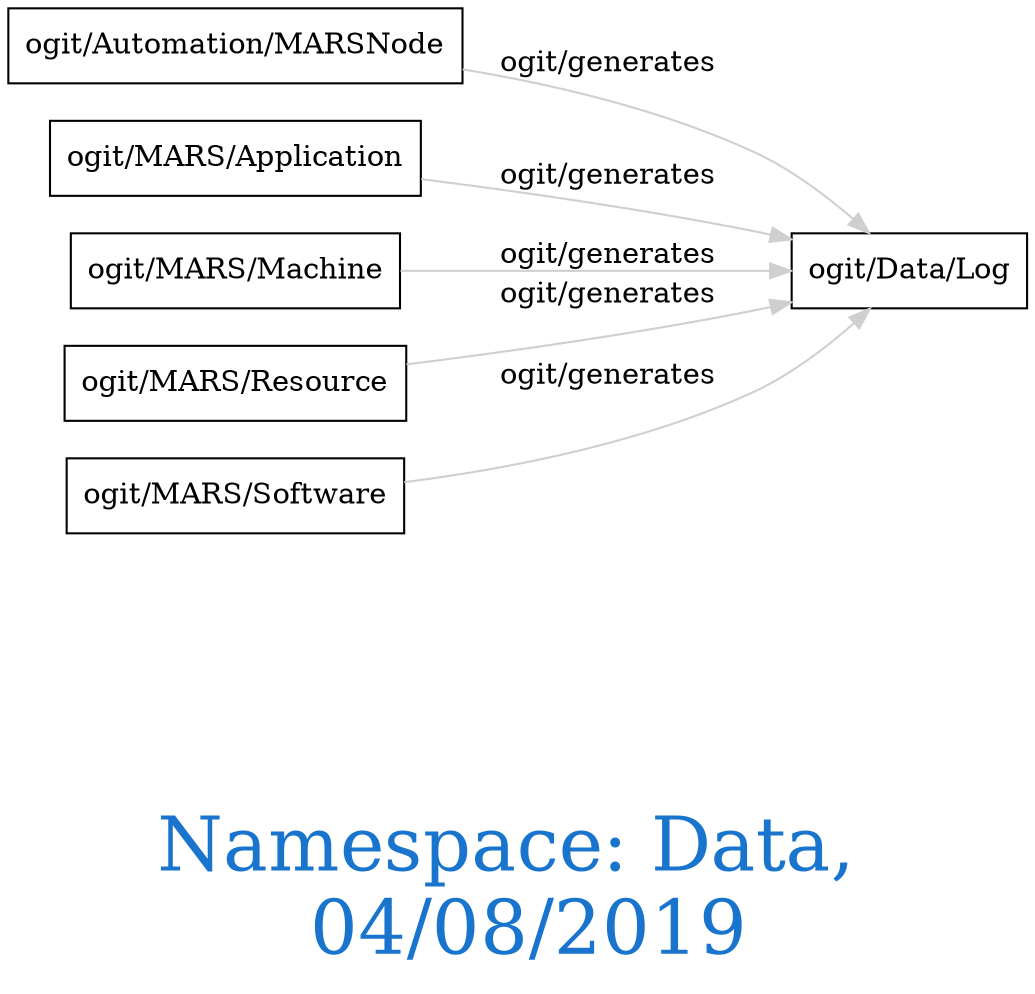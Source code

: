 digraph OGIT_ontology {
 graph [ rankdir= LR,fontsize = 36,
fontcolor= dodgerblue3,label = "\n\n\nNamespace: Data, \n 04/08/2019"];
node[shape=polygon];
edge [  color="gray81"];

   "ogit/Automation/MARSNode" -> "ogit/Data/Log" [label="ogit/generates    "];
   "ogit/MARS/Application" -> "ogit/Data/Log" [label="ogit/generates    "];
   "ogit/MARS/Machine" -> "ogit/Data/Log" [label="ogit/generates    "];
   "ogit/MARS/Resource" -> "ogit/Data/Log" [label="ogit/generates    "];
   "ogit/MARS/Software" -> "ogit/Data/Log" [label="ogit/generates    "];
}
